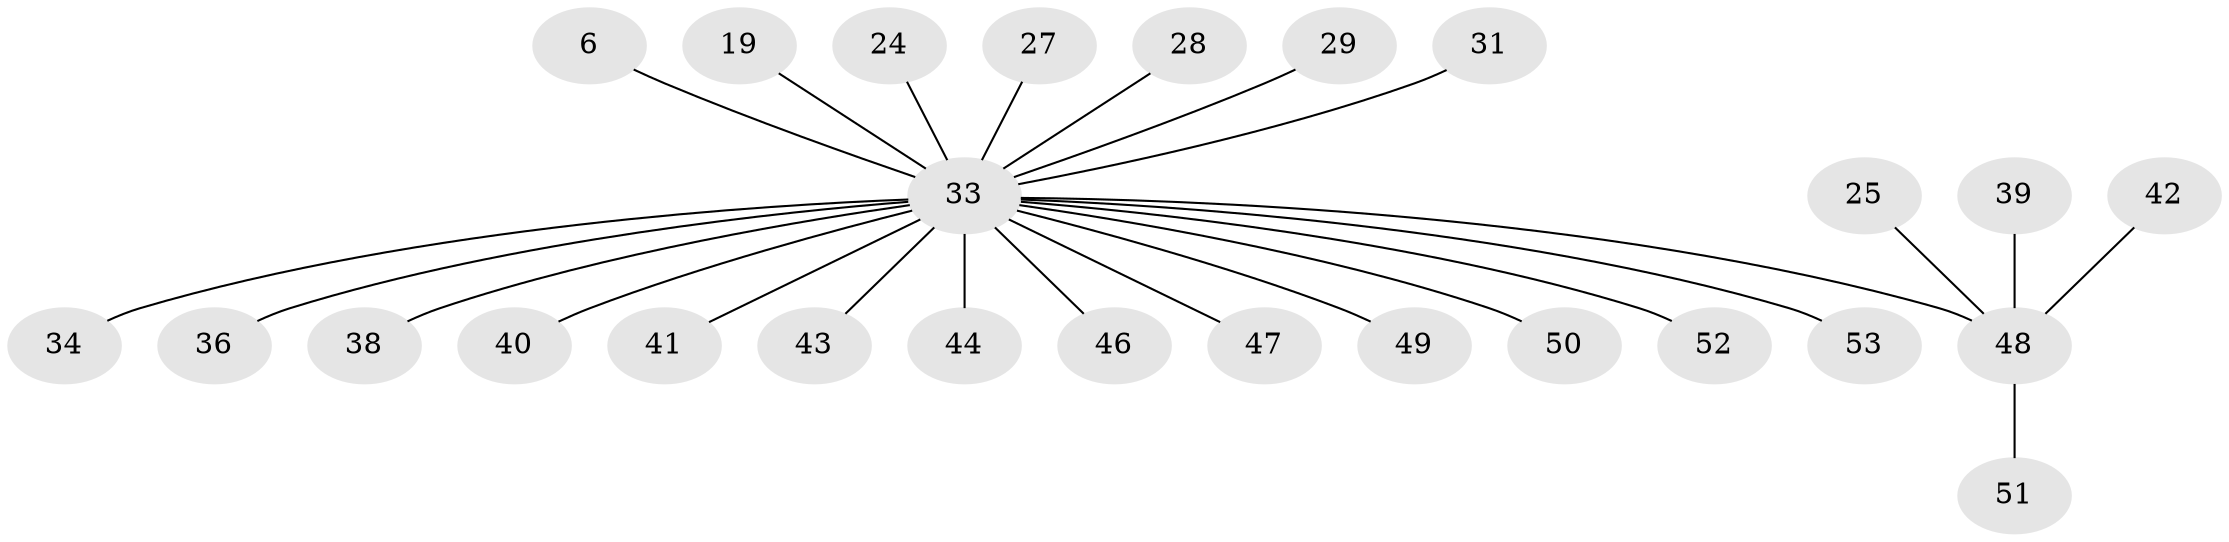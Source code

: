 // original degree distribution, {3: 0.07547169811320754, 14: 0.018867924528301886, 1: 0.5849056603773585, 10: 0.018867924528301886, 4: 0.018867924528301886, 5: 0.018867924528301886, 6: 0.03773584905660377, 2: 0.22641509433962265}
// Generated by graph-tools (version 1.1) at 2025/47/03/09/25 04:47:57]
// undirected, 26 vertices, 25 edges
graph export_dot {
graph [start="1"]
  node [color=gray90,style=filled];
  6 [super="+1"];
  19;
  24;
  25;
  27;
  28;
  29;
  31;
  33 [super="+12+4+7+3+10+18"];
  34;
  36;
  38;
  39;
  40 [super="+32"];
  41 [super="+15"];
  42;
  43 [super="+37"];
  44;
  46;
  47;
  48 [super="+22"];
  49 [super="+5+13"];
  50 [super="+45"];
  51 [super="+30"];
  52 [super="+17"];
  53 [super="+35"];
  6 -- 33 [weight=2];
  19 -- 33;
  24 -- 33;
  25 -- 48;
  27 -- 33;
  28 -- 33;
  29 -- 33;
  31 -- 33;
  33 -- 47;
  33 -- 36;
  33 -- 38;
  33 -- 41 [weight=3];
  33 -- 44;
  33 -- 34;
  33 -- 46;
  33 -- 49;
  33 -- 52;
  33 -- 40;
  33 -- 53;
  33 -- 43;
  33 -- 50;
  33 -- 48 [weight=2];
  39 -- 48;
  42 -- 48;
  48 -- 51;
}
